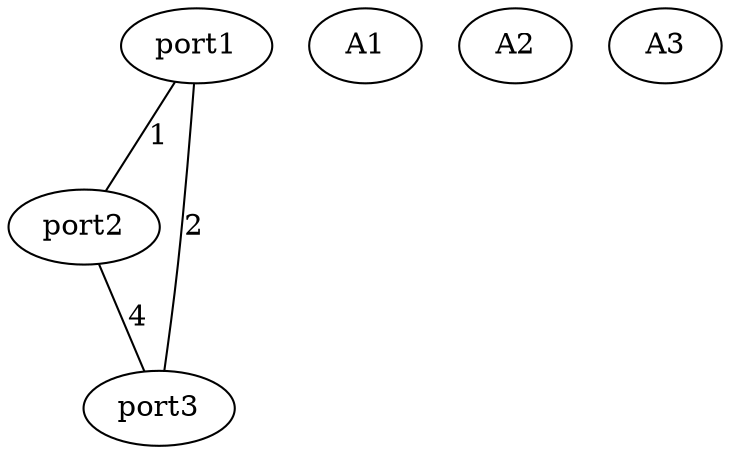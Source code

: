 graph AirportGraphTest {
	port1 -- port2 [label="1" distance=1]
	port2 -- port3 [label="4" distance=5]
	port1 -- port3 [label="2" distance=2]

	airport1 [label=A1 size=200 abbreviation="a1"]
	airport2 [label=A2 size=100 abbreviation="a2"]
	airport3 [label=A3 size=300 abbreviation="a3"]

}
